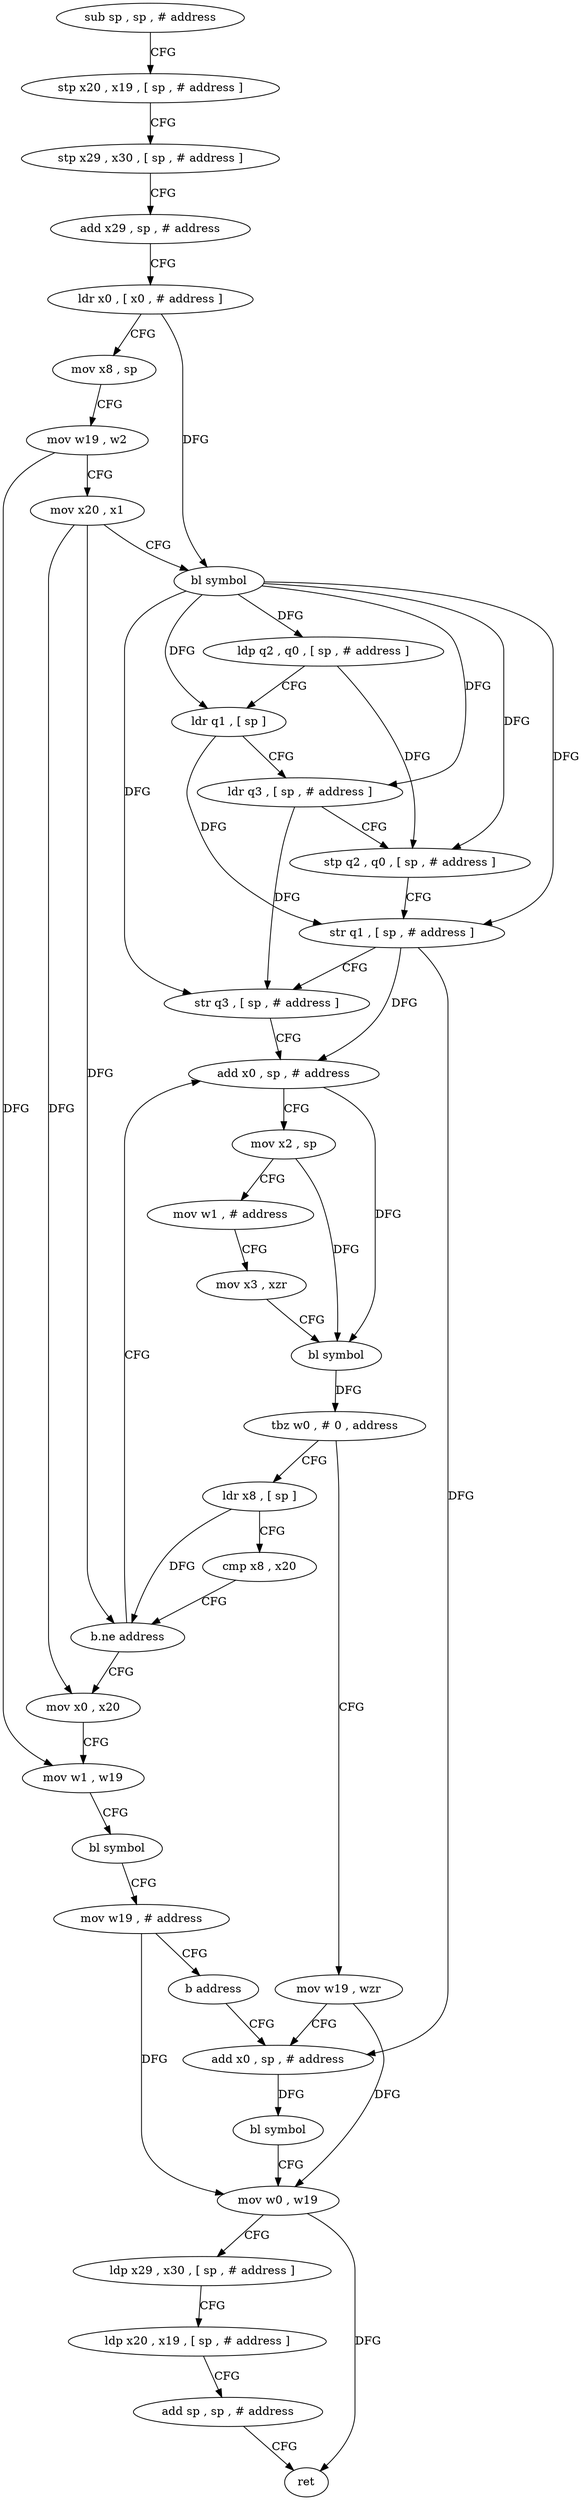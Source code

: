 digraph "func" {
"80100" [label = "sub sp , sp , # address" ]
"80104" [label = "stp x20 , x19 , [ sp , # address ]" ]
"80108" [label = "stp x29 , x30 , [ sp , # address ]" ]
"80112" [label = "add x29 , sp , # address" ]
"80116" [label = "ldr x0 , [ x0 , # address ]" ]
"80120" [label = "mov x8 , sp" ]
"80124" [label = "mov w19 , w2" ]
"80128" [label = "mov x20 , x1" ]
"80132" [label = "bl symbol" ]
"80136" [label = "ldp q2 , q0 , [ sp , # address ]" ]
"80140" [label = "ldr q1 , [ sp ]" ]
"80144" [label = "ldr q3 , [ sp , # address ]" ]
"80148" [label = "stp q2 , q0 , [ sp , # address ]" ]
"80152" [label = "str q1 , [ sp , # address ]" ]
"80156" [label = "str q3 , [ sp , # address ]" ]
"80160" [label = "add x0 , sp , # address" ]
"80216" [label = "mov w19 , wzr" ]
"80220" [label = "add x0 , sp , # address" ]
"80184" [label = "ldr x8 , [ sp ]" ]
"80188" [label = "cmp x8 , x20" ]
"80192" [label = "b.ne address" ]
"80196" [label = "mov x0 , x20" ]
"80164" [label = "mov x2 , sp" ]
"80168" [label = "mov w1 , # address" ]
"80172" [label = "mov x3 , xzr" ]
"80176" [label = "bl symbol" ]
"80180" [label = "tbz w0 , # 0 , address" ]
"80200" [label = "mov w1 , w19" ]
"80204" [label = "bl symbol" ]
"80208" [label = "mov w19 , # address" ]
"80212" [label = "b address" ]
"80224" [label = "bl symbol" ]
"80228" [label = "mov w0 , w19" ]
"80232" [label = "ldp x29 , x30 , [ sp , # address ]" ]
"80236" [label = "ldp x20 , x19 , [ sp , # address ]" ]
"80240" [label = "add sp , sp , # address" ]
"80244" [label = "ret" ]
"80100" -> "80104" [ label = "CFG" ]
"80104" -> "80108" [ label = "CFG" ]
"80108" -> "80112" [ label = "CFG" ]
"80112" -> "80116" [ label = "CFG" ]
"80116" -> "80120" [ label = "CFG" ]
"80116" -> "80132" [ label = "DFG" ]
"80120" -> "80124" [ label = "CFG" ]
"80124" -> "80128" [ label = "CFG" ]
"80124" -> "80200" [ label = "DFG" ]
"80128" -> "80132" [ label = "CFG" ]
"80128" -> "80192" [ label = "DFG" ]
"80128" -> "80196" [ label = "DFG" ]
"80132" -> "80136" [ label = "DFG" ]
"80132" -> "80148" [ label = "DFG" ]
"80132" -> "80140" [ label = "DFG" ]
"80132" -> "80152" [ label = "DFG" ]
"80132" -> "80144" [ label = "DFG" ]
"80132" -> "80156" [ label = "DFG" ]
"80136" -> "80140" [ label = "CFG" ]
"80136" -> "80148" [ label = "DFG" ]
"80140" -> "80144" [ label = "CFG" ]
"80140" -> "80152" [ label = "DFG" ]
"80144" -> "80148" [ label = "CFG" ]
"80144" -> "80156" [ label = "DFG" ]
"80148" -> "80152" [ label = "CFG" ]
"80152" -> "80156" [ label = "CFG" ]
"80152" -> "80160" [ label = "DFG" ]
"80152" -> "80220" [ label = "DFG" ]
"80156" -> "80160" [ label = "CFG" ]
"80160" -> "80164" [ label = "CFG" ]
"80160" -> "80176" [ label = "DFG" ]
"80216" -> "80220" [ label = "CFG" ]
"80216" -> "80228" [ label = "DFG" ]
"80220" -> "80224" [ label = "DFG" ]
"80184" -> "80188" [ label = "CFG" ]
"80184" -> "80192" [ label = "DFG" ]
"80188" -> "80192" [ label = "CFG" ]
"80192" -> "80160" [ label = "CFG" ]
"80192" -> "80196" [ label = "CFG" ]
"80196" -> "80200" [ label = "CFG" ]
"80164" -> "80168" [ label = "CFG" ]
"80164" -> "80176" [ label = "DFG" ]
"80168" -> "80172" [ label = "CFG" ]
"80172" -> "80176" [ label = "CFG" ]
"80176" -> "80180" [ label = "DFG" ]
"80180" -> "80216" [ label = "CFG" ]
"80180" -> "80184" [ label = "CFG" ]
"80200" -> "80204" [ label = "CFG" ]
"80204" -> "80208" [ label = "CFG" ]
"80208" -> "80212" [ label = "CFG" ]
"80208" -> "80228" [ label = "DFG" ]
"80212" -> "80220" [ label = "CFG" ]
"80224" -> "80228" [ label = "CFG" ]
"80228" -> "80232" [ label = "CFG" ]
"80228" -> "80244" [ label = "DFG" ]
"80232" -> "80236" [ label = "CFG" ]
"80236" -> "80240" [ label = "CFG" ]
"80240" -> "80244" [ label = "CFG" ]
}
